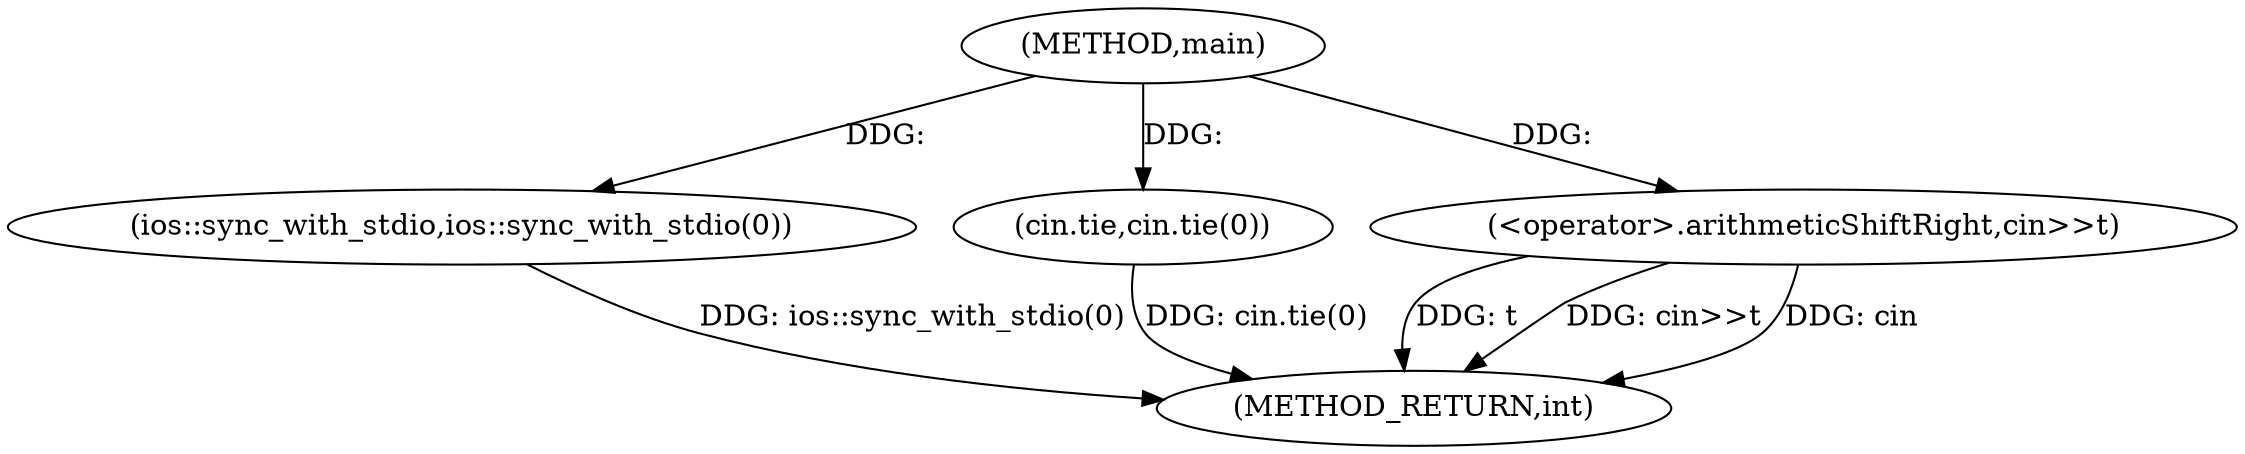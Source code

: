 digraph "main" {  
"1000102" [label = "(METHOD,main)" ]
"1000112" [label = "(METHOD_RETURN,int)" ]
"1000104" [label = "(ios::sync_with_stdio,ios::sync_with_stdio(0))" ]
"1000106" [label = "(cin.tie,cin.tie(0))" ]
"1000109" [label = "(<operator>.arithmeticShiftRight,cin>>t)" ]
  "1000104" -> "1000112"  [ label = "DDG: ios::sync_with_stdio(0)"] 
  "1000106" -> "1000112"  [ label = "DDG: cin.tie(0)"] 
  "1000109" -> "1000112"  [ label = "DDG: t"] 
  "1000109" -> "1000112"  [ label = "DDG: cin>>t"] 
  "1000109" -> "1000112"  [ label = "DDG: cin"] 
  "1000102" -> "1000104"  [ label = "DDG: "] 
  "1000102" -> "1000106"  [ label = "DDG: "] 
  "1000102" -> "1000109"  [ label = "DDG: "] 
}
